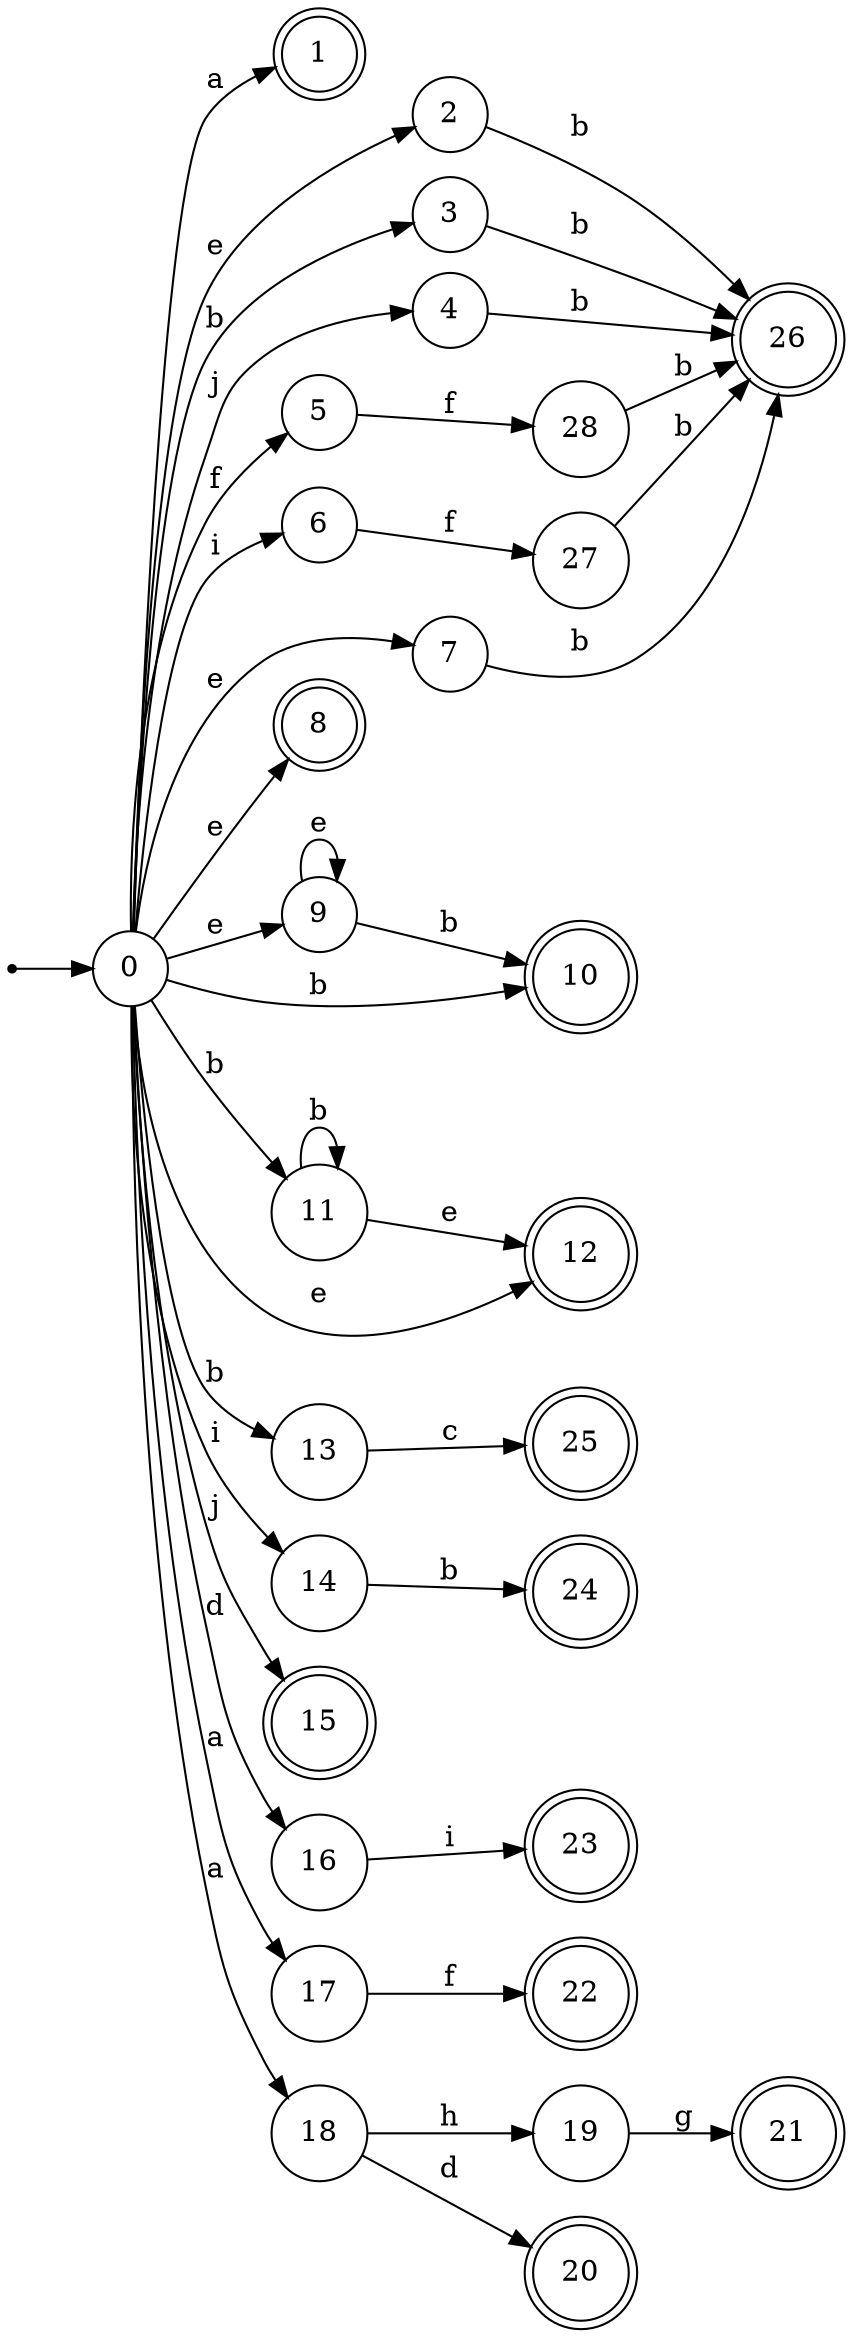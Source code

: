digraph finite_state_machine {
rankdir=LR;
size="20,20";
node [shape = point]; "dummy0"
node [shape = circle]; "0";
"dummy0" -> "0";
node [shape = doublecircle]; "1";node [shape = circle]; "2";
node [shape = circle]; "3";
node [shape = circle]; "4";
node [shape = circle]; "5";
node [shape = circle]; "6";
node [shape = circle]; "7";
node [shape = doublecircle]; "8";node [shape = circle]; "9";
node [shape = doublecircle]; "10";node [shape = circle]; "11";
node [shape = doublecircle]; "12";node [shape = circle]; "13";
node [shape = circle]; "14";
node [shape = doublecircle]; "15";node [shape = circle]; "16";
node [shape = circle]; "17";
node [shape = circle]; "18";
node [shape = circle]; "19";
node [shape = doublecircle]; "20";node [shape = doublecircle]; "21";node [shape = doublecircle]; "22";node [shape = doublecircle]; "23";node [shape = doublecircle]; "24";node [shape = doublecircle]; "25";node [shape = doublecircle]; "26";node [shape = circle]; "27";
node [shape = circle]; "28";
"0" -> "1" [label = "a"];
 "0" -> "18" [label = "a"];
 "0" -> "17" [label = "a"];
 "0" -> "2" [label = "e"];
 "0" -> "7" [label = "e"];
 "0" -> "8" [label = "e"];
 "0" -> "9" [label = "e"];
 "0" -> "12" [label = "e"];
 "0" -> "11" [label = "b"];
 "0" -> "10" [label = "b"];
 "0" -> "3" [label = "b"];
 "0" -> "13" [label = "b"];
 "0" -> "4" [label = "j"];
 "0" -> "15" [label = "j"];
 "0" -> "5" [label = "f"];
 "0" -> "6" [label = "i"];
 "0" -> "14" [label = "i"];
 "0" -> "16" [label = "d"];
 "18" -> "19" [label = "h"];
 "18" -> "20" [label = "d"];
 "19" -> "21" [label = "g"];
 "17" -> "22" [label = "f"];
 "16" -> "23" [label = "i"];
 "14" -> "24" [label = "b"];
 "13" -> "25" [label = "c"];
 "11" -> "11" [label = "b"];
 "11" -> "12" [label = "e"];
 "9" -> "9" [label = "e"];
 "9" -> "10" [label = "b"];
 "7" -> "26" [label = "b"];
 "6" -> "27" [label = "f"];
 "27" -> "26" [label = "b"];
 "5" -> "28" [label = "f"];
 "28" -> "26" [label = "b"];
 "4" -> "26" [label = "b"];
 "3" -> "26" [label = "b"];
 "2" -> "26" [label = "b"];
 }
